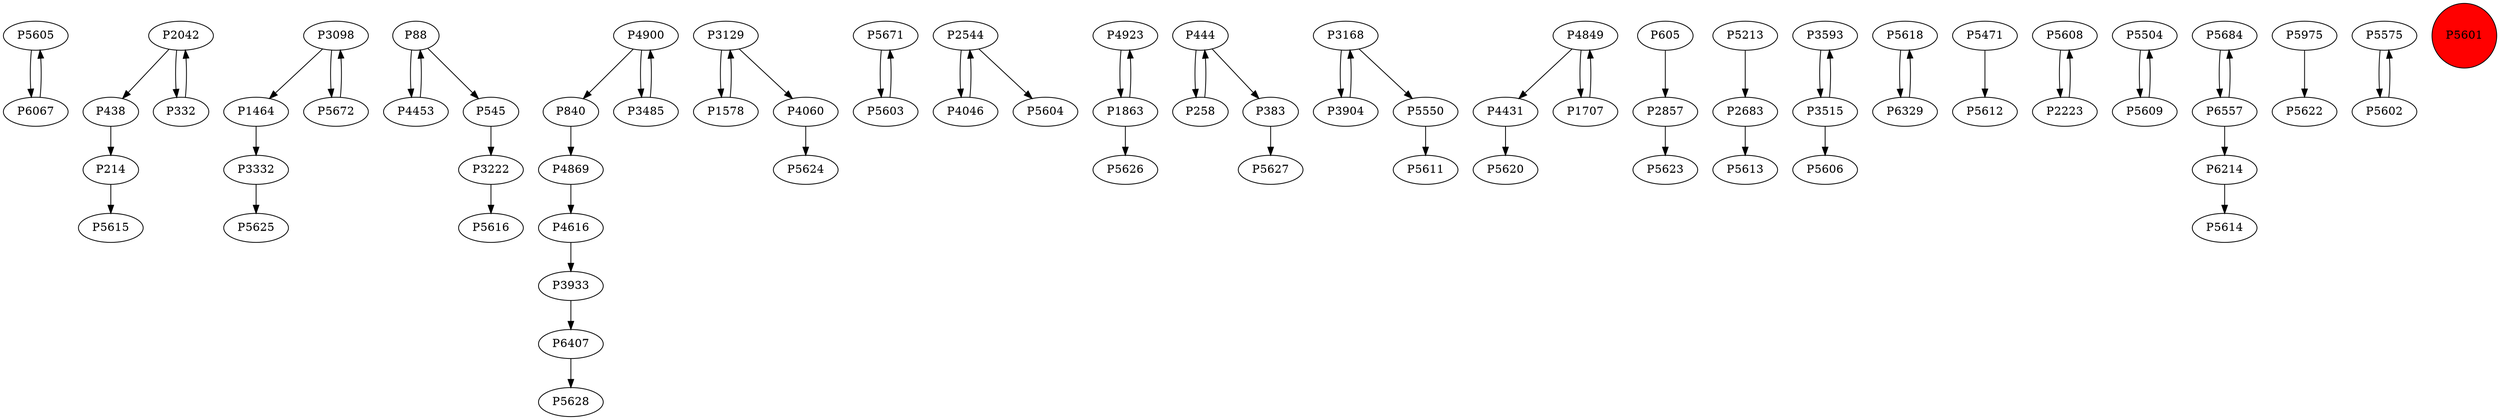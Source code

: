 digraph {
	P5605 -> P6067
	P438 -> P214
	P3332 -> P5625
	P88 -> P4453
	P4616 -> P3933
	P6407 -> P5628
	P4869 -> P4616
	P4060 -> P5624
	P5671 -> P5603
	P2544 -> P4046
	P4923 -> P1863
	P383 -> P5627
	P258 -> P444
	P3168 -> P3904
	P1863 -> P4923
	P4849 -> P4431
	P2042 -> P332
	P605 -> P2857
	P1863 -> P5626
	P3168 -> P5550
	P5550 -> P5611
	P88 -> P545
	P1464 -> P3332
	P5213 -> P2683
	P6067 -> P5605
	P3593 -> P3515
	P5618 -> P6329
	P5471 -> P5612
	P545 -> P3222
	P3515 -> P5606
	P4900 -> P840
	P5608 -> P2223
	P840 -> P4869
	P5504 -> P5609
	P2683 -> P5613
	P5684 -> P6557
	P4453 -> P88
	P4900 -> P3485
	P3485 -> P4900
	P1578 -> P3129
	P2042 -> P438
	P444 -> P258
	P3098 -> P5672
	P5975 -> P5622
	P6557 -> P5684
	P3129 -> P4060
	P5575 -> P5602
	P3933 -> P6407
	P4046 -> P2544
	P2223 -> P5608
	P332 -> P2042
	P2544 -> P5604
	P4431 -> P5620
	P2857 -> P5623
	P5603 -> P5671
	P3129 -> P1578
	P6214 -> P5614
	P6557 -> P6214
	P5672 -> P3098
	P3515 -> P3593
	P214 -> P5615
	P1707 -> P4849
	P3222 -> P5616
	P3904 -> P3168
	P4849 -> P1707
	P3098 -> P1464
	P5602 -> P5575
	P6329 -> P5618
	P5609 -> P5504
	P444 -> P383
	P5601 [shape=circle]
	P5601 [style=filled]
	P5601 [fillcolor=red]
}